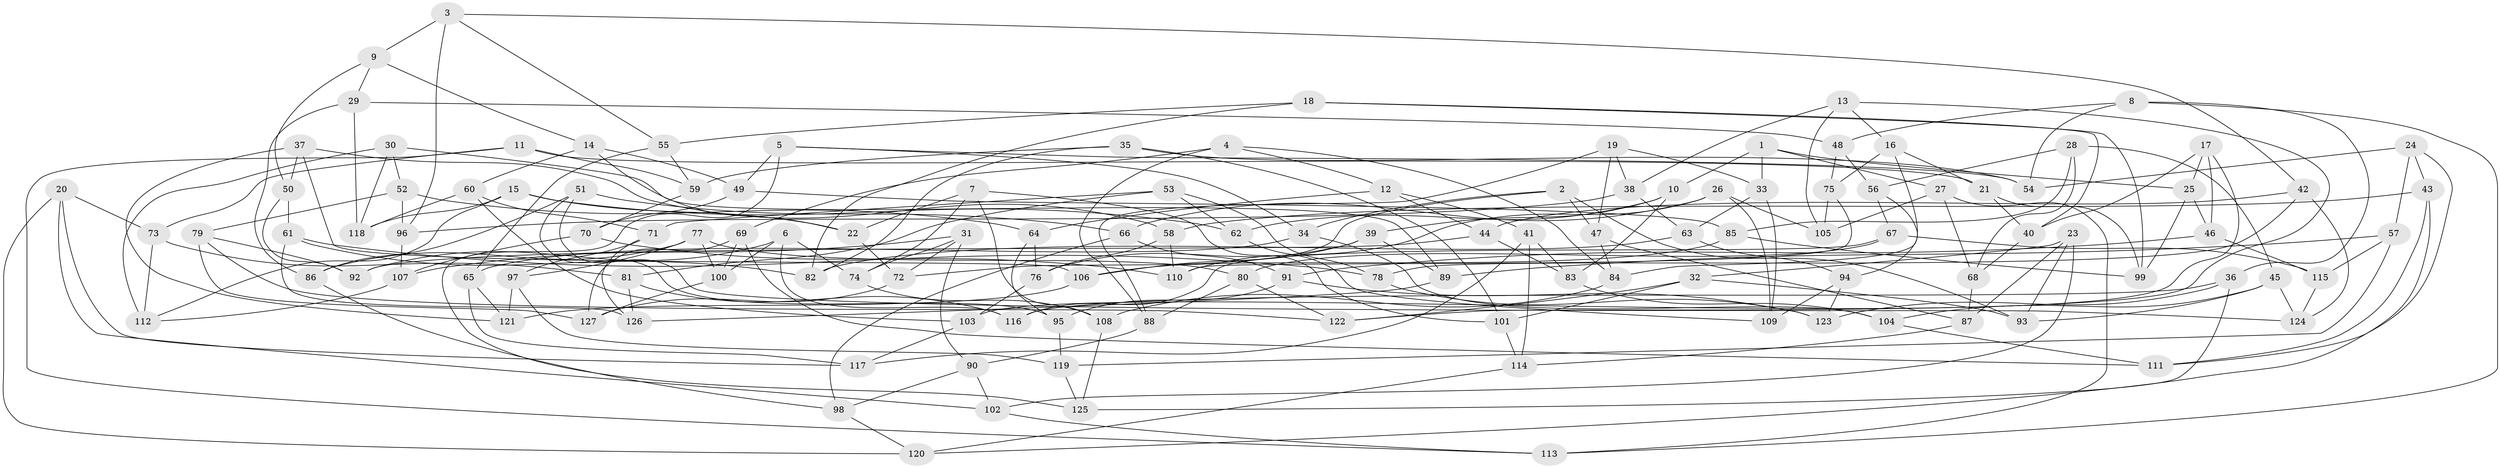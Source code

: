 // Generated by graph-tools (version 1.1) at 2025/50/03/09/25 03:50:43]
// undirected, 127 vertices, 254 edges
graph export_dot {
graph [start="1"]
  node [color=gray90,style=filled];
  1;
  2;
  3;
  4;
  5;
  6;
  7;
  8;
  9;
  10;
  11;
  12;
  13;
  14;
  15;
  16;
  17;
  18;
  19;
  20;
  21;
  22;
  23;
  24;
  25;
  26;
  27;
  28;
  29;
  30;
  31;
  32;
  33;
  34;
  35;
  36;
  37;
  38;
  39;
  40;
  41;
  42;
  43;
  44;
  45;
  46;
  47;
  48;
  49;
  50;
  51;
  52;
  53;
  54;
  55;
  56;
  57;
  58;
  59;
  60;
  61;
  62;
  63;
  64;
  65;
  66;
  67;
  68;
  69;
  70;
  71;
  72;
  73;
  74;
  75;
  76;
  77;
  78;
  79;
  80;
  81;
  82;
  83;
  84;
  85;
  86;
  87;
  88;
  89;
  90;
  91;
  92;
  93;
  94;
  95;
  96;
  97;
  98;
  99;
  100;
  101;
  102;
  103;
  104;
  105;
  106;
  107;
  108;
  109;
  110;
  111;
  112;
  113;
  114;
  115;
  116;
  117;
  118;
  119;
  120;
  121;
  122;
  123;
  124;
  125;
  126;
  127;
  1 -- 10;
  1 -- 25;
  1 -- 33;
  1 -- 27;
  2 -- 34;
  2 -- 47;
  2 -- 72;
  2 -- 93;
  3 -- 9;
  3 -- 96;
  3 -- 55;
  3 -- 42;
  4 -- 69;
  4 -- 84;
  4 -- 12;
  4 -- 88;
  5 -- 34;
  5 -- 54;
  5 -- 49;
  5 -- 125;
  6 -- 100;
  6 -- 92;
  6 -- 74;
  6 -- 116;
  7 -- 108;
  7 -- 101;
  7 -- 22;
  7 -- 74;
  8 -- 36;
  8 -- 113;
  8 -- 54;
  8 -- 48;
  9 -- 29;
  9 -- 14;
  9 -- 50;
  10 -- 83;
  10 -- 62;
  10 -- 39;
  11 -- 113;
  11 -- 21;
  11 -- 59;
  11 -- 73;
  12 -- 64;
  12 -- 41;
  12 -- 44;
  13 -- 16;
  13 -- 38;
  13 -- 122;
  13 -- 105;
  14 -- 60;
  14 -- 49;
  14 -- 22;
  15 -- 22;
  15 -- 112;
  15 -- 118;
  15 -- 62;
  16 -- 21;
  16 -- 84;
  16 -- 75;
  17 -- 103;
  17 -- 25;
  17 -- 46;
  17 -- 40;
  18 -- 99;
  18 -- 82;
  18 -- 40;
  18 -- 55;
  19 -- 38;
  19 -- 88;
  19 -- 33;
  19 -- 47;
  20 -- 120;
  20 -- 73;
  20 -- 102;
  20 -- 117;
  21 -- 99;
  21 -- 40;
  22 -- 72;
  23 -- 102;
  23 -- 93;
  23 -- 87;
  23 -- 32;
  24 -- 43;
  24 -- 111;
  24 -- 57;
  24 -- 54;
  25 -- 46;
  25 -- 99;
  26 -- 109;
  26 -- 66;
  26 -- 110;
  26 -- 105;
  27 -- 113;
  27 -- 105;
  27 -- 68;
  28 -- 68;
  28 -- 56;
  28 -- 85;
  28 -- 45;
  29 -- 118;
  29 -- 48;
  29 -- 86;
  30 -- 112;
  30 -- 89;
  30 -- 52;
  30 -- 118;
  31 -- 90;
  31 -- 72;
  31 -- 107;
  31 -- 74;
  32 -- 122;
  32 -- 101;
  32 -- 93;
  33 -- 63;
  33 -- 109;
  34 -- 65;
  34 -- 104;
  35 -- 82;
  35 -- 54;
  35 -- 59;
  35 -- 101;
  36 -- 125;
  36 -- 116;
  36 -- 123;
  37 -- 121;
  37 -- 106;
  37 -- 58;
  37 -- 50;
  38 -- 96;
  38 -- 63;
  39 -- 76;
  39 -- 89;
  39 -- 106;
  40 -- 68;
  41 -- 114;
  41 -- 83;
  41 -- 117;
  42 -- 124;
  42 -- 44;
  42 -- 78;
  43 -- 58;
  43 -- 120;
  43 -- 111;
  44 -- 83;
  44 -- 92;
  45 -- 104;
  45 -- 93;
  45 -- 124;
  46 -- 115;
  46 -- 91;
  47 -- 87;
  47 -- 84;
  48 -- 56;
  48 -- 75;
  49 -- 85;
  49 -- 70;
  50 -- 92;
  50 -- 61;
  51 -- 86;
  51 -- 66;
  51 -- 124;
  51 -- 95;
  52 -- 79;
  52 -- 64;
  52 -- 96;
  53 -- 71;
  53 -- 81;
  53 -- 78;
  53 -- 62;
  55 -- 65;
  55 -- 59;
  56 -- 94;
  56 -- 67;
  57 -- 115;
  57 -- 119;
  57 -- 89;
  58 -- 110;
  58 -- 76;
  59 -- 70;
  60 -- 118;
  60 -- 71;
  60 -- 103;
  61 -- 126;
  61 -- 82;
  61 -- 78;
  62 -- 109;
  63 -- 94;
  63 -- 82;
  64 -- 95;
  64 -- 76;
  65 -- 117;
  65 -- 121;
  66 -- 98;
  66 -- 91;
  67 -- 115;
  67 -- 80;
  67 -- 116;
  68 -- 87;
  69 -- 111;
  69 -- 127;
  69 -- 100;
  70 -- 110;
  70 -- 107;
  71 -- 126;
  71 -- 97;
  72 -- 127;
  73 -- 81;
  73 -- 112;
  74 -- 108;
  75 -- 105;
  75 -- 110;
  76 -- 103;
  77 -- 86;
  77 -- 97;
  77 -- 100;
  77 -- 80;
  78 -- 123;
  79 -- 127;
  79 -- 92;
  79 -- 122;
  80 -- 88;
  80 -- 122;
  81 -- 116;
  81 -- 126;
  83 -- 104;
  84 -- 108;
  85 -- 106;
  85 -- 99;
  86 -- 98;
  87 -- 114;
  88 -- 90;
  89 -- 126;
  90 -- 102;
  90 -- 98;
  91 -- 123;
  91 -- 95;
  94 -- 123;
  94 -- 109;
  95 -- 119;
  96 -- 107;
  97 -- 119;
  97 -- 121;
  98 -- 120;
  100 -- 127;
  101 -- 114;
  102 -- 113;
  103 -- 117;
  104 -- 111;
  106 -- 121;
  107 -- 112;
  108 -- 125;
  114 -- 120;
  115 -- 124;
  119 -- 125;
}
